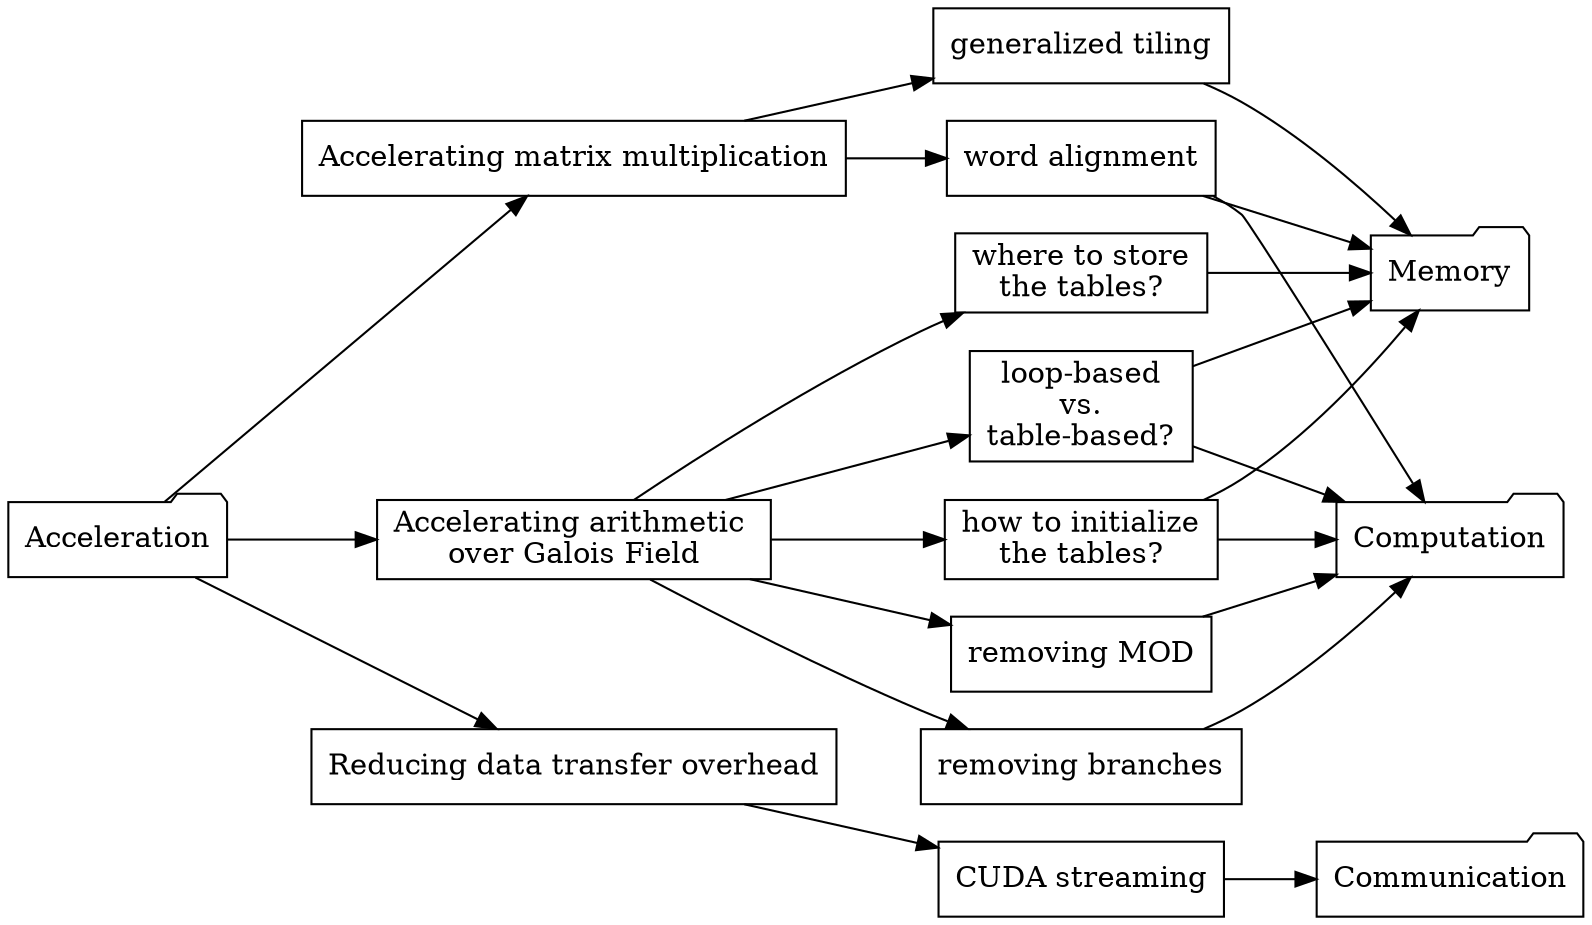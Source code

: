 digraph roadmap
{
  rankdir = LR;
  node[shape=box];
  root
	[
	label="Acceleration"
	shape=folder
	]
	galois
	[
	label="Accelerating arithmetic \nover Galois Field";
  ]
	LBvsTB
	[
	label="loop-based\nvs.\ntable-based?";
  ]
	MOD
	[
	label="removing MOD";
  ]
	branch
	[
	label="removing branches";
  ]
	cMemvssMem
	[
	//	label="cMem\nvs.\nsMem";
	label="where to store\nthe tables?";
  ]
	initTables
	[
	label="how to initialize\nthe tables?";
  ]
	mm
	[
	label="Accelerating matrix multiplication";
  ]
	generalTiling
	[
	label="generalized tiling";
  ]
	align
	[
	label="word alignment";
  ]
	comm
	[
	label="Reducing data transfer overhead"
	]
	streaming
	[
	label="CUDA streaming"
	]
	computation
	[
	label="Computation"
	shape=folder
	]
	memory
	[
	label="Memory"
	shape=folder
	]
	communication
	[
	label="Communication"
	shape=folder
	]
	root -> galois;
  galois -> LBvsTB;
  LBvsTB -> computation;
  LBvsTB -> memory;
  galois -> MOD;
  MOD -> computation;
  galois -> branch;
  branch -> computation;
  galois -> cMemvssMem;
  cMemvssMem -> memory;
  galois -> initTables;
  initTables -> computation;
  initTables -> memory;
  root -> mm;
  mm -> generalTiling;
  generalTiling -> memory;
  mm -> align;
  align -> computation;
  align -> memory;
  root -> comm;
  comm -> streaming;
  streaming -> communication;
}
